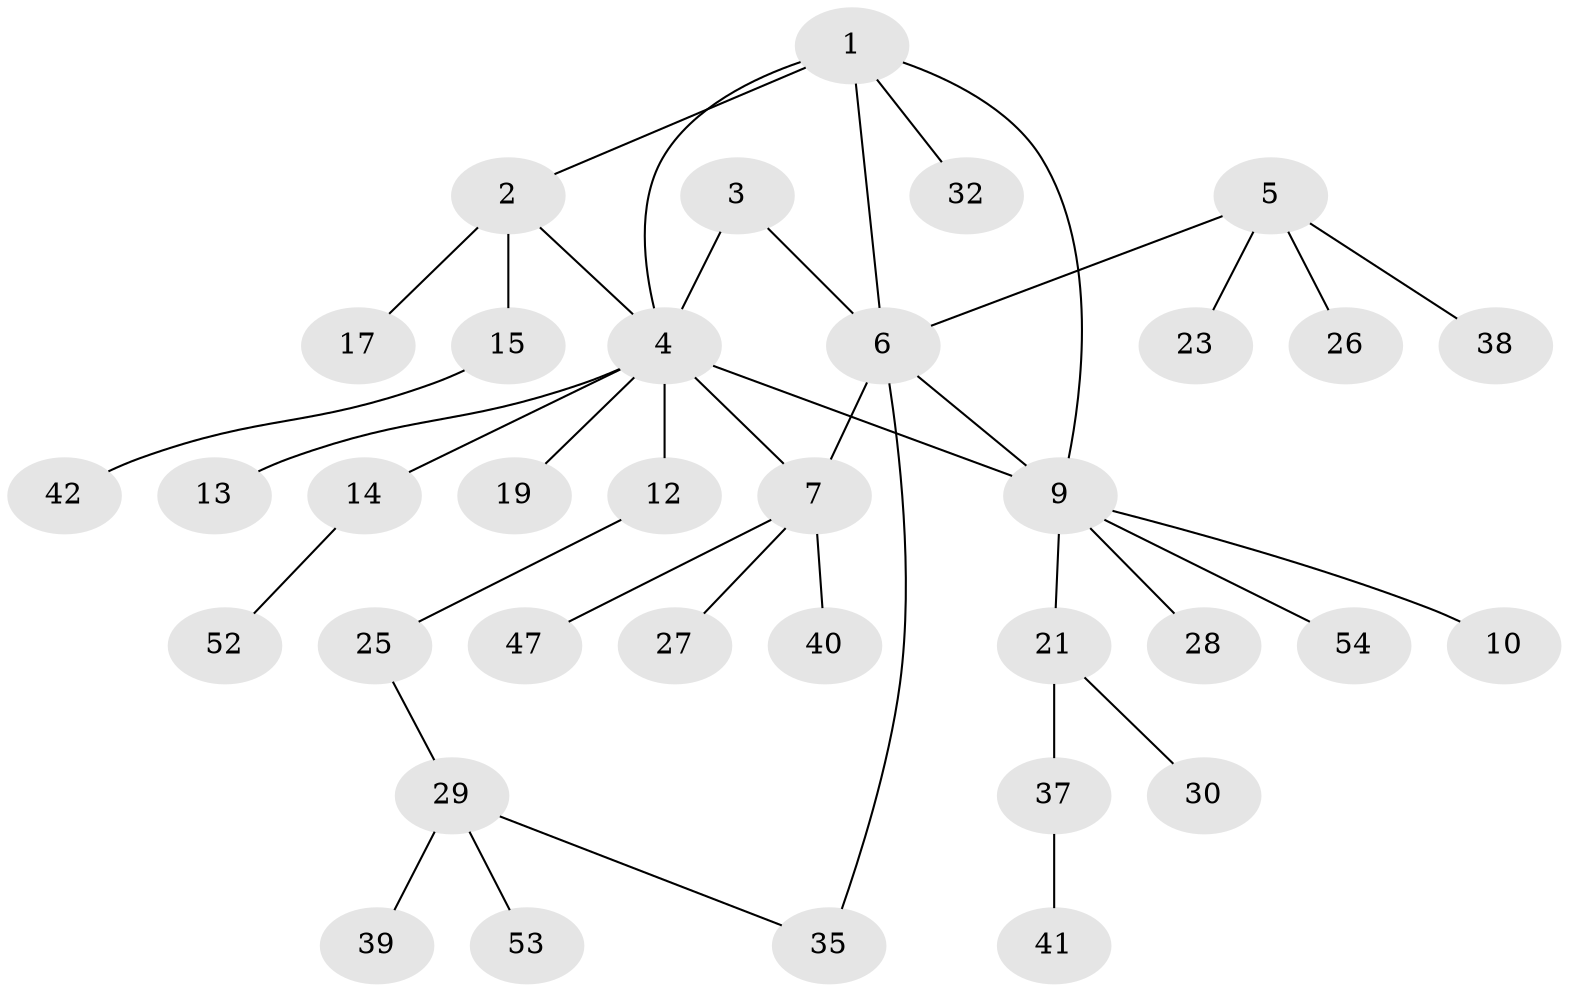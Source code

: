 // original degree distribution, {6: 0.05555555555555555, 5: 0.037037037037037035, 2: 0.18518518518518517, 7: 0.018518518518518517, 4: 0.05555555555555555, 9: 0.018518518518518517, 1: 0.5185185185185185, 3: 0.1111111111111111}
// Generated by graph-tools (version 1.1) at 2025/42/03/06/25 10:42:13]
// undirected, 35 vertices, 40 edges
graph export_dot {
graph [start="1"]
  node [color=gray90,style=filled];
  1 [super="+43"];
  2 [super="+11"];
  3;
  4 [super="+8"];
  5 [super="+31"];
  6;
  7 [super="+16"];
  9 [super="+24"];
  10 [super="+22"];
  12 [super="+18"];
  13 [super="+20"];
  14 [super="+49"];
  15 [super="+36"];
  17;
  19 [super="+33"];
  21 [super="+44"];
  23;
  25 [super="+34"];
  26;
  27;
  28 [super="+51"];
  29 [super="+45"];
  30;
  32;
  35 [super="+48"];
  37 [super="+46"];
  38 [super="+50"];
  39;
  40;
  41;
  42;
  47;
  52;
  53;
  54;
  1 -- 2;
  1 -- 4;
  1 -- 6;
  1 -- 9;
  1 -- 32;
  2 -- 15;
  2 -- 17;
  2 -- 4;
  3 -- 4;
  3 -- 6;
  4 -- 9 [weight=2];
  4 -- 12 [weight=2];
  4 -- 14;
  4 -- 19;
  4 -- 7;
  4 -- 13;
  5 -- 6;
  5 -- 23;
  5 -- 26;
  5 -- 38;
  6 -- 7;
  6 -- 9;
  6 -- 35;
  7 -- 40;
  7 -- 27;
  7 -- 47;
  9 -- 10;
  9 -- 21;
  9 -- 28;
  9 -- 54;
  12 -- 25;
  14 -- 52;
  15 -- 42;
  21 -- 30;
  21 -- 37;
  25 -- 29;
  29 -- 35;
  29 -- 39;
  29 -- 53;
  37 -- 41;
}
